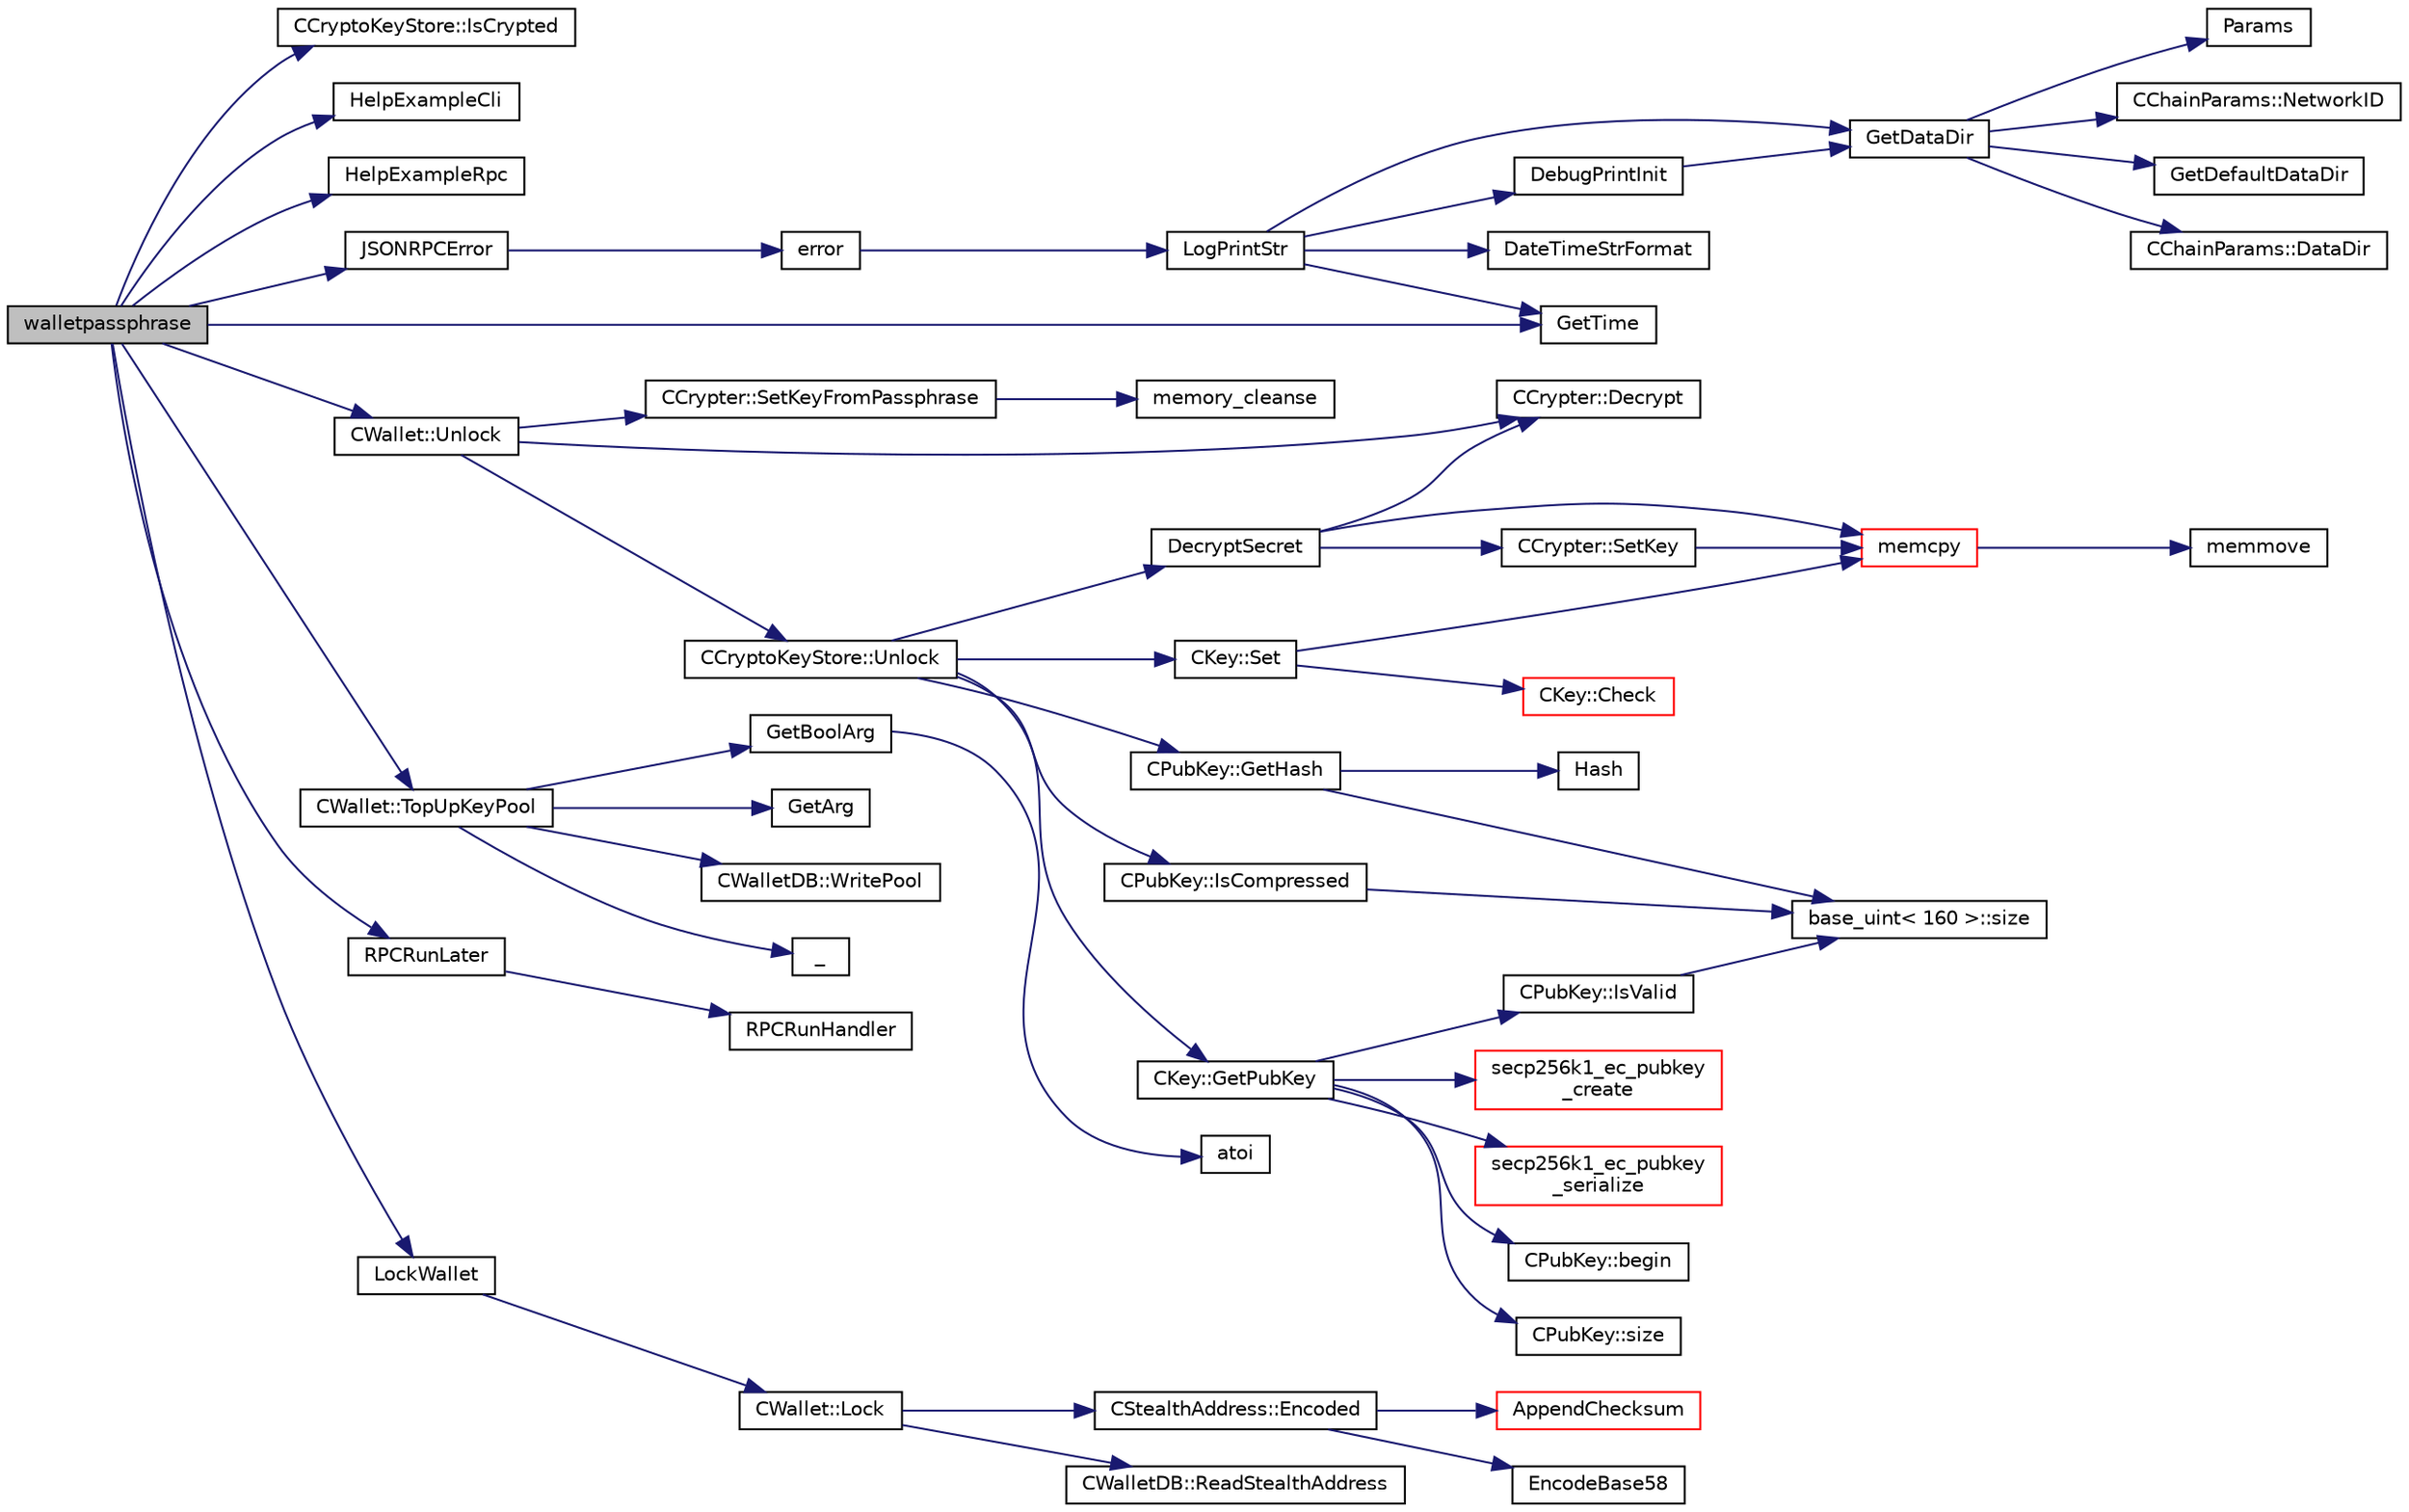 digraph "walletpassphrase"
{
  edge [fontname="Helvetica",fontsize="10",labelfontname="Helvetica",labelfontsize="10"];
  node [fontname="Helvetica",fontsize="10",shape=record];
  rankdir="LR";
  Node2380 [label="walletpassphrase",height=0.2,width=0.4,color="black", fillcolor="grey75", style="filled", fontcolor="black"];
  Node2380 -> Node2381 [color="midnightblue",fontsize="10",style="solid",fontname="Helvetica"];
  Node2381 [label="CCryptoKeyStore::IsCrypted",height=0.2,width=0.4,color="black", fillcolor="white", style="filled",URL="$db/dad/class_c_crypto_key_store.html#acc8fed44366c98fb481333ca6e867088"];
  Node2380 -> Node2382 [color="midnightblue",fontsize="10",style="solid",fontname="Helvetica"];
  Node2382 [label="HelpExampleCli",height=0.2,width=0.4,color="black", fillcolor="white", style="filled",URL="$d6/d76/rpcserver_8cpp.html#ac01ac6eab5467567ed0da106814e04ec"];
  Node2380 -> Node2383 [color="midnightblue",fontsize="10",style="solid",fontname="Helvetica"];
  Node2383 [label="HelpExampleRpc",height=0.2,width=0.4,color="black", fillcolor="white", style="filled",URL="$d6/d76/rpcserver_8cpp.html#a06ea60e24e5a1053a14a11b1009bf9ef"];
  Node2380 -> Node2384 [color="midnightblue",fontsize="10",style="solid",fontname="Helvetica"];
  Node2384 [label="JSONRPCError",height=0.2,width=0.4,color="black", fillcolor="white", style="filled",URL="$d2/d30/rpcprotocol_8cpp.html#a17b1bb111ab339efc951929834766039"];
  Node2384 -> Node2385 [color="midnightblue",fontsize="10",style="solid",fontname="Helvetica"];
  Node2385 [label="error",height=0.2,width=0.4,color="black", fillcolor="white", style="filled",URL="$d8/d3c/util_8h.html#af8985880cf4ef26df0a5aa2ffcb76662"];
  Node2385 -> Node2386 [color="midnightblue",fontsize="10",style="solid",fontname="Helvetica"];
  Node2386 [label="LogPrintStr",height=0.2,width=0.4,color="black", fillcolor="white", style="filled",URL="$d8/d3c/util_8h.html#afd4c3002b2797c0560adddb6af3ca1da"];
  Node2386 -> Node2387 [color="midnightblue",fontsize="10",style="solid",fontname="Helvetica"];
  Node2387 [label="DebugPrintInit",height=0.2,width=0.4,color="black", fillcolor="white", style="filled",URL="$df/d2d/util_8cpp.html#a751ff5f21d880737811136b5e0bcea12"];
  Node2387 -> Node2388 [color="midnightblue",fontsize="10",style="solid",fontname="Helvetica"];
  Node2388 [label="GetDataDir",height=0.2,width=0.4,color="black", fillcolor="white", style="filled",URL="$df/d2d/util_8cpp.html#ab83866a054745d4b30a3948a1b44beba"];
  Node2388 -> Node2389 [color="midnightblue",fontsize="10",style="solid",fontname="Helvetica"];
  Node2389 [label="Params",height=0.2,width=0.4,color="black", fillcolor="white", style="filled",URL="$df/dbf/chainparams_8cpp.html#ace5c5b706d71a324a417dd2db394fd4a",tooltip="Return the currently selected parameters. "];
  Node2388 -> Node2390 [color="midnightblue",fontsize="10",style="solid",fontname="Helvetica"];
  Node2390 [label="CChainParams::NetworkID",height=0.2,width=0.4,color="black", fillcolor="white", style="filled",URL="$d1/d4f/class_c_chain_params.html#a90dc493ec0c0325c98c3ac06eb99862b"];
  Node2388 -> Node2391 [color="midnightblue",fontsize="10",style="solid",fontname="Helvetica"];
  Node2391 [label="GetDefaultDataDir",height=0.2,width=0.4,color="black", fillcolor="white", style="filled",URL="$df/d2d/util_8cpp.html#ab272995de020a3bcbf743be630e485c6"];
  Node2388 -> Node2392 [color="midnightblue",fontsize="10",style="solid",fontname="Helvetica"];
  Node2392 [label="CChainParams::DataDir",height=0.2,width=0.4,color="black", fillcolor="white", style="filled",URL="$d1/d4f/class_c_chain_params.html#a959488b5d8e6fe62857940b831d73a78"];
  Node2386 -> Node2388 [color="midnightblue",fontsize="10",style="solid",fontname="Helvetica"];
  Node2386 -> Node2393 [color="midnightblue",fontsize="10",style="solid",fontname="Helvetica"];
  Node2393 [label="DateTimeStrFormat",height=0.2,width=0.4,color="black", fillcolor="white", style="filled",URL="$df/d2d/util_8cpp.html#a749bc6776c8ec72d7c5e4dea56aee415"];
  Node2386 -> Node2394 [color="midnightblue",fontsize="10",style="solid",fontname="Helvetica"];
  Node2394 [label="GetTime",height=0.2,width=0.4,color="black", fillcolor="white", style="filled",URL="$df/d2d/util_8cpp.html#a46fac5fba8ba905b5f9acb364f5d8c6f"];
  Node2380 -> Node2395 [color="midnightblue",fontsize="10",style="solid",fontname="Helvetica"];
  Node2395 [label="CWallet::Unlock",height=0.2,width=0.4,color="black", fillcolor="white", style="filled",URL="$d2/de5/class_c_wallet.html#a654ae5a3a7c4c7c7bfd271f108781b40"];
  Node2395 -> Node2396 [color="midnightblue",fontsize="10",style="solid",fontname="Helvetica"];
  Node2396 [label="CCrypter::SetKeyFromPassphrase",height=0.2,width=0.4,color="black", fillcolor="white", style="filled",URL="$d7/d89/class_c_crypter.html#a5368279e4a1549d3c1d15d8aa2179708"];
  Node2396 -> Node2397 [color="midnightblue",fontsize="10",style="solid",fontname="Helvetica"];
  Node2397 [label="memory_cleanse",height=0.2,width=0.4,color="black", fillcolor="white", style="filled",URL="$da/d37/cleanse_8cpp.html#a5a4afb85dd16ecc1f6019c782db78663"];
  Node2395 -> Node2398 [color="midnightblue",fontsize="10",style="solid",fontname="Helvetica"];
  Node2398 [label="CCrypter::Decrypt",height=0.2,width=0.4,color="black", fillcolor="white", style="filled",URL="$d7/d89/class_c_crypter.html#a4dbabed4975d4435d22c76deac43df7f"];
  Node2395 -> Node2399 [color="midnightblue",fontsize="10",style="solid",fontname="Helvetica"];
  Node2399 [label="CCryptoKeyStore::Unlock",height=0.2,width=0.4,color="black", fillcolor="white", style="filled",URL="$db/dad/class_c_crypto_key_store.html#a81bd70e18aa75f566526620a74f9cd88"];
  Node2399 -> Node2400 [color="midnightblue",fontsize="10",style="solid",fontname="Helvetica"];
  Node2400 [label="DecryptSecret",height=0.2,width=0.4,color="black", fillcolor="white", style="filled",URL="$d3/d05/crypter_8cpp.html#aded00aa7498a7485a00e77a20856b3e4"];
  Node2400 -> Node2401 [color="midnightblue",fontsize="10",style="solid",fontname="Helvetica"];
  Node2401 [label="memcpy",height=0.2,width=0.4,color="red", fillcolor="white", style="filled",URL="$d5/d9f/glibc__compat_8cpp.html#a0f46826ab0466591e136db24394923cf"];
  Node2401 -> Node2402 [color="midnightblue",fontsize="10",style="solid",fontname="Helvetica"];
  Node2402 [label="memmove",height=0.2,width=0.4,color="black", fillcolor="white", style="filled",URL="$d5/d9f/glibc__compat_8cpp.html#a9778d49e9029dd75bc53ecbbf9f5e9a1"];
  Node2400 -> Node2404 [color="midnightblue",fontsize="10",style="solid",fontname="Helvetica"];
  Node2404 [label="CCrypter::SetKey",height=0.2,width=0.4,color="black", fillcolor="white", style="filled",URL="$d7/d89/class_c_crypter.html#a0d948dd4796e2420e1dd9c1ddbf7974e"];
  Node2404 -> Node2401 [color="midnightblue",fontsize="10",style="solid",fontname="Helvetica"];
  Node2400 -> Node2398 [color="midnightblue",fontsize="10",style="solid",fontname="Helvetica"];
  Node2399 -> Node2405 [color="midnightblue",fontsize="10",style="solid",fontname="Helvetica"];
  Node2405 [label="CPubKey::GetHash",height=0.2,width=0.4,color="black", fillcolor="white", style="filled",URL="$da/d4e/class_c_pub_key.html#ab1aaa3f6085a3e9bc034d3e1269d870d"];
  Node2405 -> Node2406 [color="midnightblue",fontsize="10",style="solid",fontname="Helvetica"];
  Node2406 [label="Hash",height=0.2,width=0.4,color="black", fillcolor="white", style="filled",URL="$db/dfb/hash_8h.html#ab3f6c437460137530d86e09c2c102e99"];
  Node2405 -> Node2407 [color="midnightblue",fontsize="10",style="solid",fontname="Helvetica"];
  Node2407 [label="base_uint\< 160 \>::size",height=0.2,width=0.4,color="black", fillcolor="white", style="filled",URL="$da/df7/classbase__uint.html#a1f49b034e686269601ea89b0319b8004"];
  Node2399 -> Node2408 [color="midnightblue",fontsize="10",style="solid",fontname="Helvetica"];
  Node2408 [label="CKey::Set",height=0.2,width=0.4,color="black", fillcolor="white", style="filled",URL="$d2/d63/class_c_key.html#aaa13d5f08456bba094210c5eeabf64c8"];
  Node2408 -> Node2409 [color="midnightblue",fontsize="10",style="solid",fontname="Helvetica"];
  Node2409 [label="CKey::Check",height=0.2,width=0.4,color="red", fillcolor="white", style="filled",URL="$d2/d63/class_c_key.html#acec869bc75fa8f4d619ab025d367a97c"];
  Node2408 -> Node2401 [color="midnightblue",fontsize="10",style="solid",fontname="Helvetica"];
  Node2399 -> Node2414 [color="midnightblue",fontsize="10",style="solid",fontname="Helvetica"];
  Node2414 [label="CPubKey::IsCompressed",height=0.2,width=0.4,color="black", fillcolor="white", style="filled",URL="$da/d4e/class_c_pub_key.html#a25f8b70340ad20ddab0f80ec4cee9396"];
  Node2414 -> Node2407 [color="midnightblue",fontsize="10",style="solid",fontname="Helvetica"];
  Node2399 -> Node2415 [color="midnightblue",fontsize="10",style="solid",fontname="Helvetica"];
  Node2415 [label="CKey::GetPubKey",height=0.2,width=0.4,color="black", fillcolor="white", style="filled",URL="$d2/d63/class_c_key.html#aa1085c59603a62db6ec776300f250337"];
  Node2415 -> Node2416 [color="midnightblue",fontsize="10",style="solid",fontname="Helvetica"];
  Node2416 [label="secp256k1_ec_pubkey\l_create",height=0.2,width=0.4,color="red", fillcolor="white", style="filled",URL="$d7/dd3/secp256k1_8h.html#a7438071aa8a6dc4697abe4f4659f2161",tooltip="Compute the public key for a secret key. "];
  Node2415 -> Node2425 [color="midnightblue",fontsize="10",style="solid",fontname="Helvetica"];
  Node2425 [label="secp256k1_ec_pubkey\l_serialize",height=0.2,width=0.4,color="red", fillcolor="white", style="filled",URL="$d7/dd3/secp256k1_8h.html#a34977bf00322e510e881160c421836d7",tooltip="Serialize a pubkey object into a serialized byte sequence. "];
  Node2415 -> Node2432 [color="midnightblue",fontsize="10",style="solid",fontname="Helvetica"];
  Node2432 [label="CPubKey::begin",height=0.2,width=0.4,color="black", fillcolor="white", style="filled",URL="$da/d4e/class_c_pub_key.html#a859ab9909d68092d6d4fc739237ab358"];
  Node2415 -> Node2433 [color="midnightblue",fontsize="10",style="solid",fontname="Helvetica"];
  Node2433 [label="CPubKey::size",height=0.2,width=0.4,color="black", fillcolor="white", style="filled",URL="$da/d4e/class_c_pub_key.html#a6bb28fcf0a5f799c69f5b7269363b309"];
  Node2415 -> Node2434 [color="midnightblue",fontsize="10",style="solid",fontname="Helvetica"];
  Node2434 [label="CPubKey::IsValid",height=0.2,width=0.4,color="black", fillcolor="white", style="filled",URL="$da/d4e/class_c_pub_key.html#a4fa94293cf8577fd039b9a133f6c7f30"];
  Node2434 -> Node2407 [color="midnightblue",fontsize="10",style="solid",fontname="Helvetica"];
  Node2380 -> Node2435 [color="midnightblue",fontsize="10",style="solid",fontname="Helvetica"];
  Node2435 [label="CWallet::TopUpKeyPool",height=0.2,width=0.4,color="black", fillcolor="white", style="filled",URL="$d2/de5/class_c_wallet.html#aeeeca131336b2ec20cede9a2fccc203a"];
  Node2435 -> Node2436 [color="midnightblue",fontsize="10",style="solid",fontname="Helvetica"];
  Node2436 [label="GetBoolArg",height=0.2,width=0.4,color="black", fillcolor="white", style="filled",URL="$df/d2d/util_8cpp.html#a64d956f1dda7f9a80ab5d594532b906d",tooltip="Return boolean argument or default value. "];
  Node2436 -> Node2437 [color="midnightblue",fontsize="10",style="solid",fontname="Helvetica"];
  Node2437 [label="atoi",height=0.2,width=0.4,color="black", fillcolor="white", style="filled",URL="$d8/d3c/util_8h.html#aa5ce96ec36f4413f820cec9c1831c070"];
  Node2435 -> Node2438 [color="midnightblue",fontsize="10",style="solid",fontname="Helvetica"];
  Node2438 [label="GetArg",height=0.2,width=0.4,color="black", fillcolor="white", style="filled",URL="$df/d2d/util_8cpp.html#a24f685720bf40370e5bd2a192ad50cd8",tooltip="Return string argument or default value. "];
  Node2435 -> Node2439 [color="midnightblue",fontsize="10",style="solid",fontname="Helvetica"];
  Node2439 [label="CWalletDB::WritePool",height=0.2,width=0.4,color="black", fillcolor="white", style="filled",URL="$d4/d90/class_c_wallet_d_b.html#ad43630ad28a68c3e8b1a633f09aa0964"];
  Node2435 -> Node2440 [color="midnightblue",fontsize="10",style="solid",fontname="Helvetica"];
  Node2440 [label="_",height=0.2,width=0.4,color="black", fillcolor="white", style="filled",URL="$d9/d6d/ui__interface_8h.html#aad133bb6103b53cebf03fd01e2f11ba1",tooltip="Translation function: Call Translate signal on UI interface, which returns a boost::optional result..."];
  Node2380 -> Node2394 [color="midnightblue",fontsize="10",style="solid",fontname="Helvetica"];
  Node2380 -> Node2441 [color="midnightblue",fontsize="10",style="solid",fontname="Helvetica"];
  Node2441 [label="RPCRunLater",height=0.2,width=0.4,color="black", fillcolor="white", style="filled",URL="$d6/d76/rpcserver_8cpp.html#a5061d3a516e4daf4f4be1e11fc98248a"];
  Node2441 -> Node2442 [color="midnightblue",fontsize="10",style="solid",fontname="Helvetica"];
  Node2442 [label="RPCRunHandler",height=0.2,width=0.4,color="black", fillcolor="white", style="filled",URL="$d6/d76/rpcserver_8cpp.html#a930b142742ce0c89b650ade9e1cb49ad"];
  Node2380 -> Node2443 [color="midnightblue",fontsize="10",style="solid",fontname="Helvetica"];
  Node2443 [label="LockWallet",height=0.2,width=0.4,color="black", fillcolor="white", style="filled",URL="$df/d1d/rpcwallet_8cpp.html#ab6ddd2a43022248736388d2b4f02c693"];
  Node2443 -> Node2444 [color="midnightblue",fontsize="10",style="solid",fontname="Helvetica"];
  Node2444 [label="CWallet::Lock",height=0.2,width=0.4,color="black", fillcolor="white", style="filled",URL="$d2/de5/class_c_wallet.html#a0404b6bc1cb804aadc69b9902b52282a"];
  Node2444 -> Node2445 [color="midnightblue",fontsize="10",style="solid",fontname="Helvetica"];
  Node2445 [label="CStealthAddress::Encoded",height=0.2,width=0.4,color="black", fillcolor="white", style="filled",URL="$d6/d37/class_c_stealth_address.html#a1318c3f56f64354f4c909380ba692c91"];
  Node2445 -> Node2446 [color="midnightblue",fontsize="10",style="solid",fontname="Helvetica"];
  Node2446 [label="AppendChecksum",height=0.2,width=0.4,color="red", fillcolor="white", style="filled",URL="$db/d2d/stealth_8cpp.html#aa4f182dc0efd181cef81ca75ae960533"];
  Node2445 -> Node2448 [color="midnightblue",fontsize="10",style="solid",fontname="Helvetica"];
  Node2448 [label="EncodeBase58",height=0.2,width=0.4,color="black", fillcolor="white", style="filled",URL="$db/d9c/base58_8cpp.html#a8d6f0e9d5df175b4966dcede31dc90ad",tooltip="Encode a byte sequence as a base58-encoded string. "];
  Node2444 -> Node2449 [color="midnightblue",fontsize="10",style="solid",fontname="Helvetica"];
  Node2449 [label="CWalletDB::ReadStealthAddress",height=0.2,width=0.4,color="black", fillcolor="white", style="filled",URL="$d4/d90/class_c_wallet_d_b.html#aebcc02069f91916c652d4e3e13be0f0b"];
}
